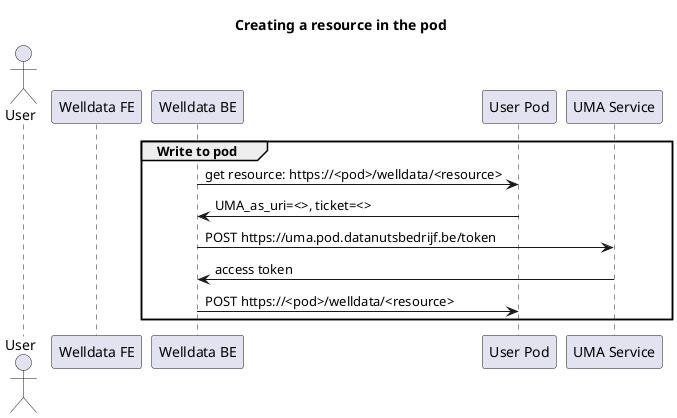 @startuml
title Creating a resource in the pod
actor "User" as user
participant "Welldata FE" as welldataFE
participant "Welldata BE" as welldataBE
participant "User Pod" as pod
participant "UMA Service" as umaservice

group Write to pod
 welldataBE->pod: get resource: https://<pod>/welldata/<resource>
 pod->welldataBE: UMA_as_uri=<>, ticket=<>
 welldataBE->umaservice: POST https://uma.pod.datanutsbedrijf.be/token
 umaservice->welldataBE: access token
 welldataBE->pod: POST https://<pod>/welldata/<resource>
end

@enduml
  